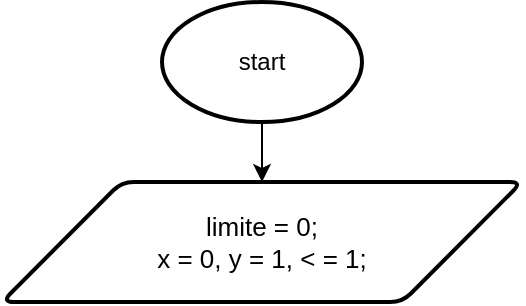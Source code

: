 <mxfile>
    <diagram id="9-Ys6ybNDCATxLvU2Jf1" name="Page-1">
        <mxGraphModel dx="789" dy="623" grid="1" gridSize="10" guides="1" tooltips="1" connect="1" arrows="1" fold="1" page="1" pageScale="1" pageWidth="850" pageHeight="1100" math="0" shadow="0">
            <root>
                <mxCell id="0"/>
                <mxCell id="1" parent="0"/>
                <mxCell id="2" value="start" style="strokeWidth=2;html=1;shape=mxgraph.flowchart.start_1;whiteSpace=wrap;" parent="1" vertex="1">
                    <mxGeometry x="350" y="40" width="100" height="60" as="geometry"/>
                </mxCell>
                <mxCell id="3" value="limite = 0;&lt;div&gt;x = 0, y = 1, &amp;lt; = 1;&lt;/div&gt;" style="shape=parallelogram;html=1;strokeWidth=2;perimeter=parallelogramPerimeter;whiteSpace=wrap;rounded=1;arcSize=12;size=0.23;fontSize=13;" parent="1" vertex="1">
                    <mxGeometry x="270" y="130" width="260" height="60" as="geometry"/>
                </mxCell>
                <mxCell id="5" style="edgeStyle=none;html=1;" parent="1" source="2" edge="1">
                    <mxGeometry relative="1" as="geometry">
                        <mxPoint x="400" y="130" as="targetPoint"/>
                    </mxGeometry>
                </mxCell>
            </root>
        </mxGraphModel>
    </diagram>
</mxfile>